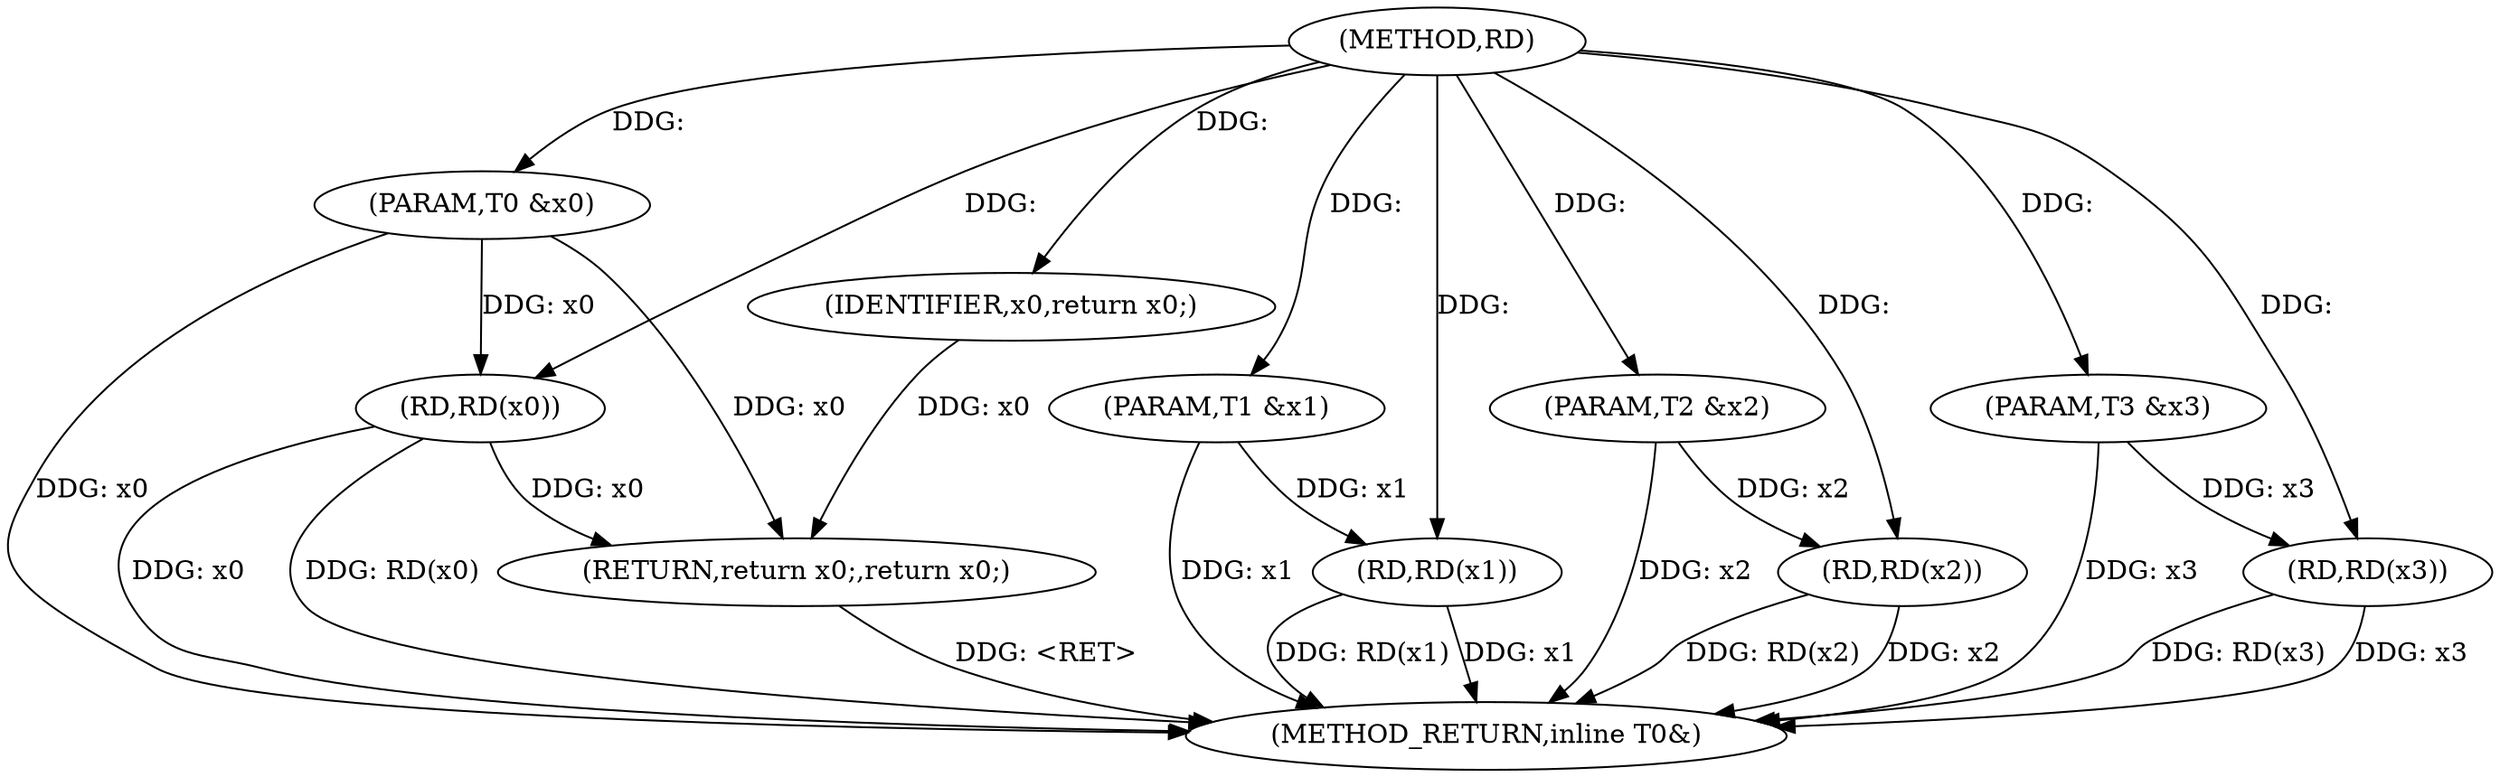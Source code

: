digraph "RD" {  
"1000299" [label = "(METHOD,RD)" ]
"1000318" [label = "(METHOD_RETURN,inline T0&)" ]
"1000300" [label = "(PARAM,T0 &x0)" ]
"1000301" [label = "(PARAM,T1 &x1)" ]
"1000302" [label = "(PARAM,T2 &x2)" ]
"1000303" [label = "(PARAM,T3 &x3)" ]
"1000316" [label = "(RETURN,return x0;,return x0;)" ]
"1000306" [label = "(RD,RD(x0))" ]
"1000317" [label = "(IDENTIFIER,x0,return x0;)" ]
"1000309" [label = "(RD,RD(x1))" ]
"1000312" [label = "(RD,RD(x2))" ]
"1000314" [label = "(RD,RD(x3))" ]
  "1000316" -> "1000318"  [ label = "DDG: <RET>"] 
  "1000300" -> "1000318"  [ label = "DDG: x0"] 
  "1000301" -> "1000318"  [ label = "DDG: x1"] 
  "1000302" -> "1000318"  [ label = "DDG: x2"] 
  "1000303" -> "1000318"  [ label = "DDG: x3"] 
  "1000306" -> "1000318"  [ label = "DDG: x0"] 
  "1000306" -> "1000318"  [ label = "DDG: RD(x0)"] 
  "1000309" -> "1000318"  [ label = "DDG: x1"] 
  "1000309" -> "1000318"  [ label = "DDG: RD(x1)"] 
  "1000312" -> "1000318"  [ label = "DDG: x2"] 
  "1000312" -> "1000318"  [ label = "DDG: RD(x2)"] 
  "1000314" -> "1000318"  [ label = "DDG: x3"] 
  "1000314" -> "1000318"  [ label = "DDG: RD(x3)"] 
  "1000299" -> "1000300"  [ label = "DDG: "] 
  "1000299" -> "1000301"  [ label = "DDG: "] 
  "1000299" -> "1000302"  [ label = "DDG: "] 
  "1000299" -> "1000303"  [ label = "DDG: "] 
  "1000317" -> "1000316"  [ label = "DDG: x0"] 
  "1000306" -> "1000316"  [ label = "DDG: x0"] 
  "1000300" -> "1000316"  [ label = "DDG: x0"] 
  "1000299" -> "1000317"  [ label = "DDG: "] 
  "1000300" -> "1000306"  [ label = "DDG: x0"] 
  "1000299" -> "1000306"  [ label = "DDG: "] 
  "1000301" -> "1000309"  [ label = "DDG: x1"] 
  "1000299" -> "1000309"  [ label = "DDG: "] 
  "1000302" -> "1000312"  [ label = "DDG: x2"] 
  "1000299" -> "1000312"  [ label = "DDG: "] 
  "1000303" -> "1000314"  [ label = "DDG: x3"] 
  "1000299" -> "1000314"  [ label = "DDG: "] 
}
